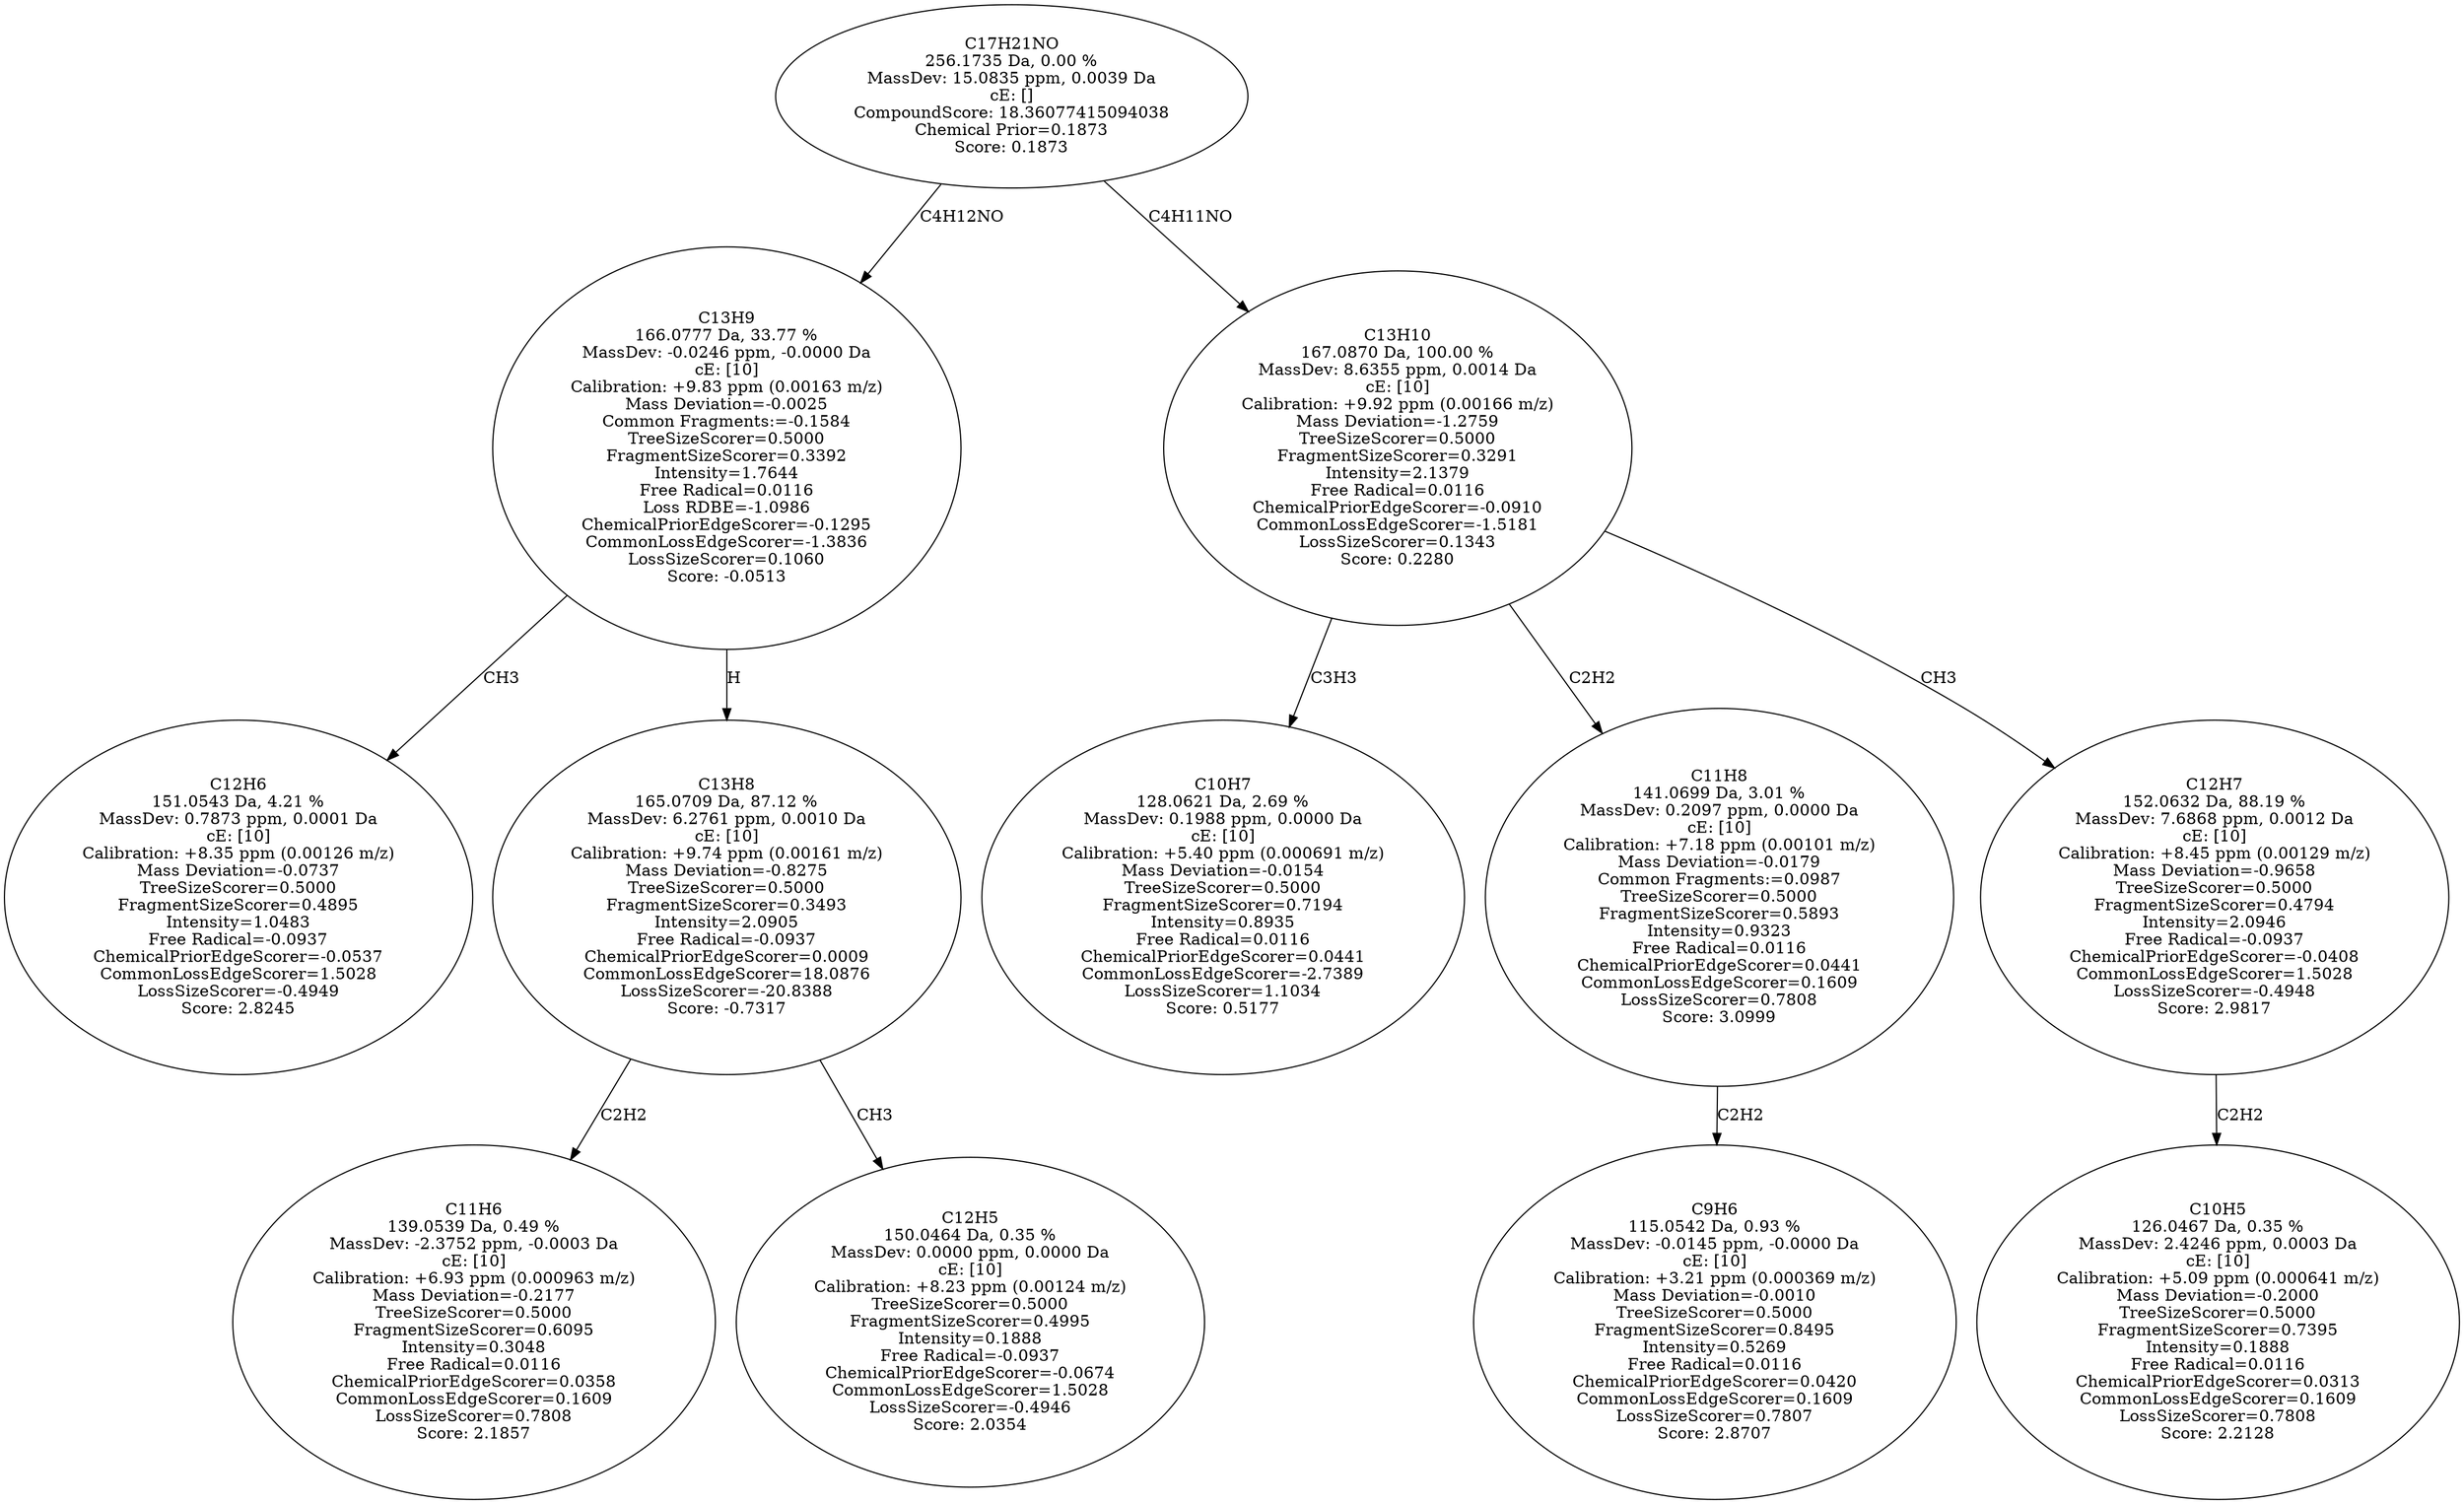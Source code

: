 strict digraph {
v1 [label="C12H6\n151.0543 Da, 4.21 %\nMassDev: 0.7873 ppm, 0.0001 Da\ncE: [10]\nCalibration: +8.35 ppm (0.00126 m/z)\nMass Deviation=-0.0737\nTreeSizeScorer=0.5000\nFragmentSizeScorer=0.4895\nIntensity=1.0483\nFree Radical=-0.0937\nChemicalPriorEdgeScorer=-0.0537\nCommonLossEdgeScorer=1.5028\nLossSizeScorer=-0.4949\nScore: 2.8245"];
v2 [label="C11H6\n139.0539 Da, 0.49 %\nMassDev: -2.3752 ppm, -0.0003 Da\ncE: [10]\nCalibration: +6.93 ppm (0.000963 m/z)\nMass Deviation=-0.2177\nTreeSizeScorer=0.5000\nFragmentSizeScorer=0.6095\nIntensity=0.3048\nFree Radical=0.0116\nChemicalPriorEdgeScorer=0.0358\nCommonLossEdgeScorer=0.1609\nLossSizeScorer=0.7808\nScore: 2.1857"];
v3 [label="C12H5\n150.0464 Da, 0.35 %\nMassDev: 0.0000 ppm, 0.0000 Da\ncE: [10]\nCalibration: +8.23 ppm (0.00124 m/z)\nTreeSizeScorer=0.5000\nFragmentSizeScorer=0.4995\nIntensity=0.1888\nFree Radical=-0.0937\nChemicalPriorEdgeScorer=-0.0674\nCommonLossEdgeScorer=1.5028\nLossSizeScorer=-0.4946\nScore: 2.0354"];
v4 [label="C13H8\n165.0709 Da, 87.12 %\nMassDev: 6.2761 ppm, 0.0010 Da\ncE: [10]\nCalibration: +9.74 ppm (0.00161 m/z)\nMass Deviation=-0.8275\nTreeSizeScorer=0.5000\nFragmentSizeScorer=0.3493\nIntensity=2.0905\nFree Radical=-0.0937\nChemicalPriorEdgeScorer=0.0009\nCommonLossEdgeScorer=18.0876\nLossSizeScorer=-20.8388\nScore: -0.7317"];
v5 [label="C13H9\n166.0777 Da, 33.77 %\nMassDev: -0.0246 ppm, -0.0000 Da\ncE: [10]\nCalibration: +9.83 ppm (0.00163 m/z)\nMass Deviation=-0.0025\nCommon Fragments:=-0.1584\nTreeSizeScorer=0.5000\nFragmentSizeScorer=0.3392\nIntensity=1.7644\nFree Radical=0.0116\nLoss RDBE=-1.0986\nChemicalPriorEdgeScorer=-0.1295\nCommonLossEdgeScorer=-1.3836\nLossSizeScorer=0.1060\nScore: -0.0513"];
v6 [label="C10H7\n128.0621 Da, 2.69 %\nMassDev: 0.1988 ppm, 0.0000 Da\ncE: [10]\nCalibration: +5.40 ppm (0.000691 m/z)\nMass Deviation=-0.0154\nTreeSizeScorer=0.5000\nFragmentSizeScorer=0.7194\nIntensity=0.8935\nFree Radical=0.0116\nChemicalPriorEdgeScorer=0.0441\nCommonLossEdgeScorer=-2.7389\nLossSizeScorer=1.1034\nScore: 0.5177"];
v7 [label="C9H6\n115.0542 Da, 0.93 %\nMassDev: -0.0145 ppm, -0.0000 Da\ncE: [10]\nCalibration: +3.21 ppm (0.000369 m/z)\nMass Deviation=-0.0010\nTreeSizeScorer=0.5000\nFragmentSizeScorer=0.8495\nIntensity=0.5269\nFree Radical=0.0116\nChemicalPriorEdgeScorer=0.0420\nCommonLossEdgeScorer=0.1609\nLossSizeScorer=0.7807\nScore: 2.8707"];
v8 [label="C11H8\n141.0699 Da, 3.01 %\nMassDev: 0.2097 ppm, 0.0000 Da\ncE: [10]\nCalibration: +7.18 ppm (0.00101 m/z)\nMass Deviation=-0.0179\nCommon Fragments:=0.0987\nTreeSizeScorer=0.5000\nFragmentSizeScorer=0.5893\nIntensity=0.9323\nFree Radical=0.0116\nChemicalPriorEdgeScorer=0.0441\nCommonLossEdgeScorer=0.1609\nLossSizeScorer=0.7808\nScore: 3.0999"];
v9 [label="C10H5\n126.0467 Da, 0.35 %\nMassDev: 2.4246 ppm, 0.0003 Da\ncE: [10]\nCalibration: +5.09 ppm (0.000641 m/z)\nMass Deviation=-0.2000\nTreeSizeScorer=0.5000\nFragmentSizeScorer=0.7395\nIntensity=0.1888\nFree Radical=0.0116\nChemicalPriorEdgeScorer=0.0313\nCommonLossEdgeScorer=0.1609\nLossSizeScorer=0.7808\nScore: 2.2128"];
v10 [label="C12H7\n152.0632 Da, 88.19 %\nMassDev: 7.6868 ppm, 0.0012 Da\ncE: [10]\nCalibration: +8.45 ppm (0.00129 m/z)\nMass Deviation=-0.9658\nTreeSizeScorer=0.5000\nFragmentSizeScorer=0.4794\nIntensity=2.0946\nFree Radical=-0.0937\nChemicalPriorEdgeScorer=-0.0408\nCommonLossEdgeScorer=1.5028\nLossSizeScorer=-0.4948\nScore: 2.9817"];
v11 [label="C13H10\n167.0870 Da, 100.00 %\nMassDev: 8.6355 ppm, 0.0014 Da\ncE: [10]\nCalibration: +9.92 ppm (0.00166 m/z)\nMass Deviation=-1.2759\nTreeSizeScorer=0.5000\nFragmentSizeScorer=0.3291\nIntensity=2.1379\nFree Radical=0.0116\nChemicalPriorEdgeScorer=-0.0910\nCommonLossEdgeScorer=-1.5181\nLossSizeScorer=0.1343\nScore: 0.2280"];
v12 [label="C17H21NO\n256.1735 Da, 0.00 %\nMassDev: 15.0835 ppm, 0.0039 Da\ncE: []\nCompoundScore: 18.36077415094038\nChemical Prior=0.1873\nScore: 0.1873"];
v5 -> v1 [label="CH3"];
v4 -> v2 [label="C2H2"];
v4 -> v3 [label="CH3"];
v5 -> v4 [label="H"];
v12 -> v5 [label="C4H12NO"];
v11 -> v6 [label="C3H3"];
v8 -> v7 [label="C2H2"];
v11 -> v8 [label="C2H2"];
v10 -> v9 [label="C2H2"];
v11 -> v10 [label="CH3"];
v12 -> v11 [label="C4H11NO"];
}